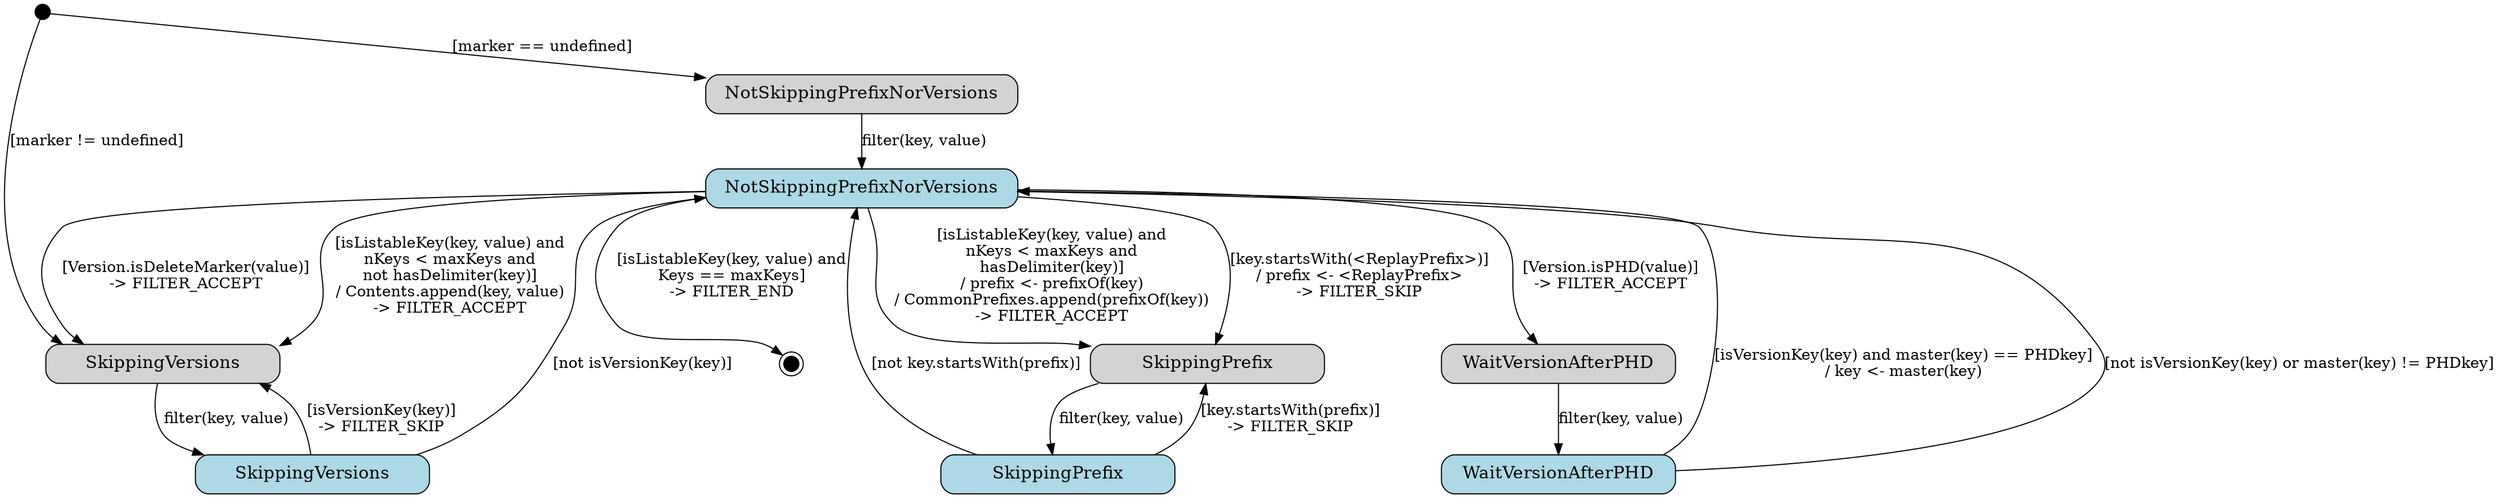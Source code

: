 digraph {
  node [shape="box",style="filled,rounded",fontsize=16,fixedsize=true,width=3];
  edge [fontsize=14];
  rankdir=TB;

  START [shape="circle",width=0.2,label="",style="filled",fillcolor="black"]
  END [shape="circle",width=0.2,label="",style="filled",fillcolor="black",peripheries=2]

  node [fillcolor="lightgrey"];
  "NotSkippingPrefixNorVersions.Idle" [label="NotSkippingPrefixNorVersions",group="NotSkippingPrefixNorVersions",width=4];
  "SkippingPrefix.Idle" [label="SkippingPrefix",group="SkippingPrefix"];
  "SkippingVersions.Idle" [label="SkippingVersions",group="SkippingVersions"];
  "WaitVersionAfterPHD.Idle" [label="WaitVersionAfterPHD",group="WaitVersionAfterPHD"];

  node [fillcolor="lightblue"];
  "NotSkippingPrefixNorVersions.Processing" [label="NotSkippingPrefixNorVersions",group="NotSkippingPrefixNorVersions",width=4];
  "SkippingPrefix.Processing" [label="SkippingPrefix",group="SkippingPrefix"];
  "SkippingVersions.Processing" [label="SkippingVersions",group="SkippingVersions"];
  "WaitVersionAfterPHD.Processing" [label="WaitVersionAfterPHD",group="WaitVersionAfterPHD"];

  START -> "SkippingVersions.Idle" [label="[marker != undefined]"]
  START -> "NotSkippingPrefixNorVersions.Idle" [label="[marker == undefined]"]

  "NotSkippingPrefixNorVersions.Idle" -> "NotSkippingPrefixNorVersions.Processing" [label="filter(key, value)"]
  "SkippingPrefix.Idle" -> "SkippingPrefix.Processing" [label="filter(key, value)"]
  "SkippingVersions.Idle" -> "SkippingVersions.Processing" [label="filter(key, value)"]
  "WaitVersionAfterPHD.Idle" -> "WaitVersionAfterPHD.Processing" [label="filter(key, value)"]


  "NotSkippingPrefixNorVersions.Processing" -> "SkippingVersions.Idle" [label="[Version.isDeleteMarker(value)]\n-> FILTER_ACCEPT"]
  "NotSkippingPrefixNorVersions.Processing" -> "WaitVersionAfterPHD.Idle" [label="[Version.isPHD(value)]\n-> FILTER_ACCEPT"]
  "NotSkippingPrefixNorVersions.Processing" -> "SkippingPrefix.Idle" [label="[key.startsWith(<ReplayPrefix>)]\n/ prefix <- <ReplayPrefix>\n-> FILTER_SKIP"]
  "NotSkippingPrefixNorVersions.Processing" -> END [label="[isListableKey(key, value) and\nKeys == maxKeys]\n-> FILTER_END"]
  "NotSkippingPrefixNorVersions.Processing" -> "SkippingPrefix.Idle" [label="[isListableKey(key, value) and\nnKeys < maxKeys and\nhasDelimiter(key)]\n/ prefix <- prefixOf(key)\n/ CommonPrefixes.append(prefixOf(key))\n-> FILTER_ACCEPT"]
  "NotSkippingPrefixNorVersions.Processing" -> "SkippingVersions.Idle" [label="[isListableKey(key, value) and\nnKeys < maxKeys and\nnot hasDelimiter(key)]\n/ Contents.append(key, value)\n-> FILTER_ACCEPT"]

  "SkippingPrefix.Processing" -> "SkippingPrefix.Idle" [label="[key.startsWith(prefix)]\n-> FILTER_SKIP"]
  "SkippingPrefix.Processing" -> "NotSkippingPrefixNorVersions.Processing" [label="[not key.startsWith(prefix)]"]

  "SkippingVersions.Processing" -> "SkippingVersions.Idle" [label="[isVersionKey(key)]\n-> FILTER_SKIP"]
  "SkippingVersions.Processing" -> "NotSkippingPrefixNorVersions.Processing" [label="[not isVersionKey(key)]"]

  "WaitVersionAfterPHD.Processing" -> "NotSkippingPrefixNorVersions.Processing" [label="[isVersionKey(key) and master(key) == PHDkey]\n/ key <- master(key)"]
  "WaitVersionAfterPHD.Processing" -> "NotSkippingPrefixNorVersions.Processing" [label="[not isVersionKey(key) or master(key) != PHDkey]"]
}
